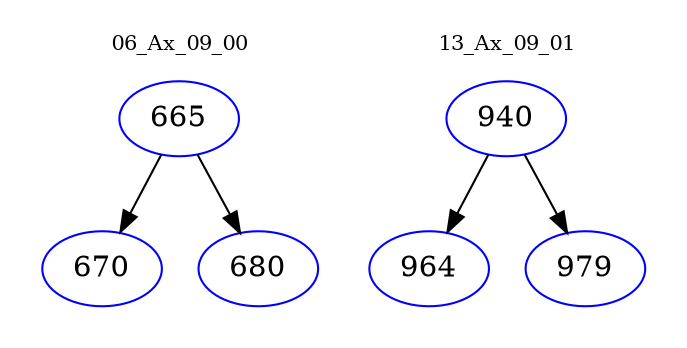 digraph{
subgraph cluster_0 {
color = white
label = "06_Ax_09_00";
fontsize=10;
T0_665 [label="665", color="blue"]
T0_665 -> T0_670 [color="black"]
T0_670 [label="670", color="blue"]
T0_665 -> T0_680 [color="black"]
T0_680 [label="680", color="blue"]
}
subgraph cluster_1 {
color = white
label = "13_Ax_09_01";
fontsize=10;
T1_940 [label="940", color="blue"]
T1_940 -> T1_964 [color="black"]
T1_964 [label="964", color="blue"]
T1_940 -> T1_979 [color="black"]
T1_979 [label="979", color="blue"]
}
}
